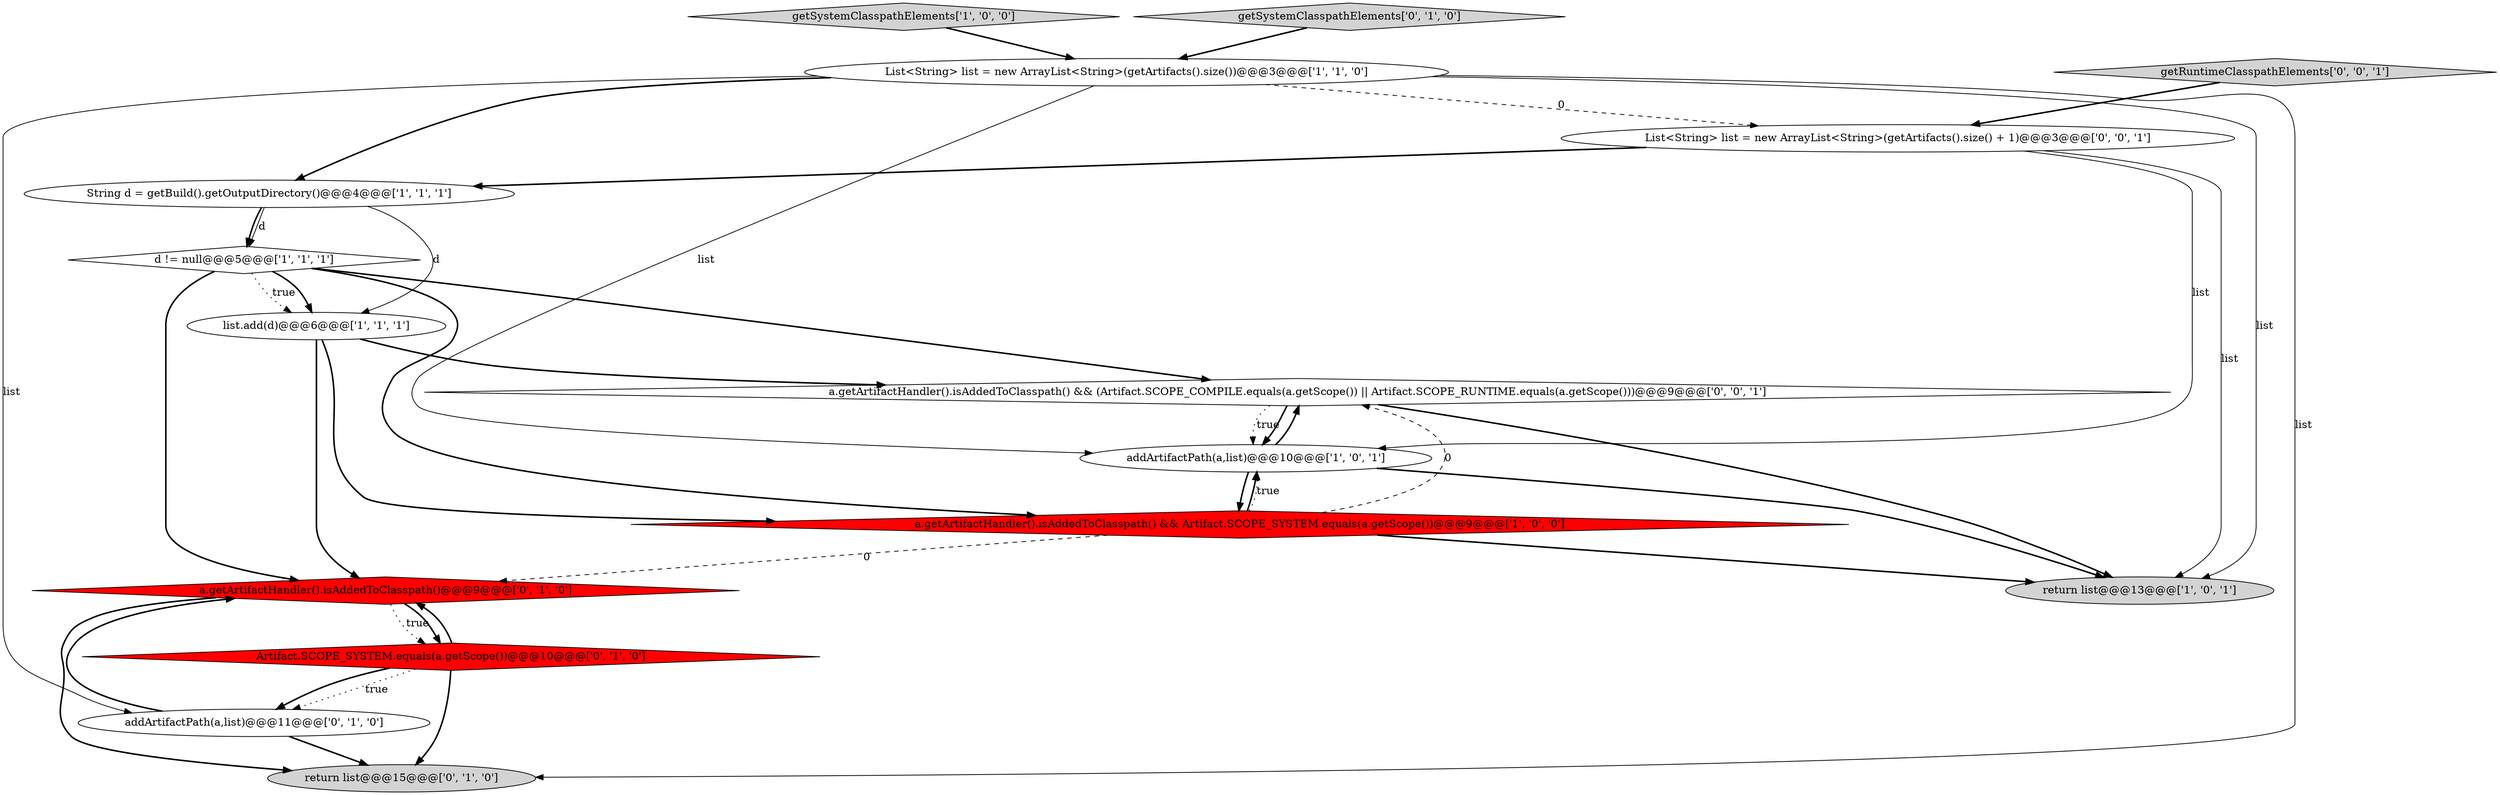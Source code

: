 digraph {
11 [style = filled, label = "a.getArtifactHandler().isAddedToClasspath()@@@9@@@['0', '1', '0']", fillcolor = red, shape = diamond image = "AAA1AAABBB2BBB"];
6 [style = filled, label = "String d = getBuild().getOutputDirectory()@@@4@@@['1', '1', '1']", fillcolor = white, shape = ellipse image = "AAA0AAABBB1BBB"];
14 [style = filled, label = "getRuntimeClasspathElements['0', '0', '1']", fillcolor = lightgray, shape = diamond image = "AAA0AAABBB3BBB"];
9 [style = filled, label = "addArtifactPath(a,list)@@@11@@@['0', '1', '0']", fillcolor = white, shape = ellipse image = "AAA0AAABBB2BBB"];
0 [style = filled, label = "getSystemClasspathElements['1', '0', '0']", fillcolor = lightgray, shape = diamond image = "AAA0AAABBB1BBB"];
13 [style = filled, label = "a.getArtifactHandler().isAddedToClasspath() && (Artifact.SCOPE_COMPILE.equals(a.getScope()) || Artifact.SCOPE_RUNTIME.equals(a.getScope()))@@@9@@@['0', '0', '1']", fillcolor = white, shape = diamond image = "AAA0AAABBB3BBB"];
8 [style = filled, label = "getSystemClasspathElements['0', '1', '0']", fillcolor = lightgray, shape = diamond image = "AAA0AAABBB2BBB"];
5 [style = filled, label = "addArtifactPath(a,list)@@@10@@@['1', '0', '1']", fillcolor = white, shape = ellipse image = "AAA0AAABBB1BBB"];
3 [style = filled, label = "List<String> list = new ArrayList<String>(getArtifacts().size())@@@3@@@['1', '1', '0']", fillcolor = white, shape = ellipse image = "AAA0AAABBB1BBB"];
7 [style = filled, label = "list.add(d)@@@6@@@['1', '1', '1']", fillcolor = white, shape = ellipse image = "AAA0AAABBB1BBB"];
1 [style = filled, label = "return list@@@13@@@['1', '0', '1']", fillcolor = lightgray, shape = ellipse image = "AAA0AAABBB1BBB"];
4 [style = filled, label = "d != null@@@5@@@['1', '1', '1']", fillcolor = white, shape = diamond image = "AAA0AAABBB1BBB"];
12 [style = filled, label = "Artifact.SCOPE_SYSTEM.equals(a.getScope())@@@10@@@['0', '1', '0']", fillcolor = red, shape = diamond image = "AAA1AAABBB2BBB"];
10 [style = filled, label = "return list@@@15@@@['0', '1', '0']", fillcolor = lightgray, shape = ellipse image = "AAA0AAABBB2BBB"];
15 [style = filled, label = "List<String> list = new ArrayList<String>(getArtifacts().size() + 1)@@@3@@@['0', '0', '1']", fillcolor = white, shape = ellipse image = "AAA0AAABBB3BBB"];
2 [style = filled, label = "a.getArtifactHandler().isAddedToClasspath() && Artifact.SCOPE_SYSTEM.equals(a.getScope())@@@9@@@['1', '0', '0']", fillcolor = red, shape = diamond image = "AAA1AAABBB1BBB"];
7->13 [style = bold, label=""];
0->3 [style = bold, label=""];
7->11 [style = bold, label=""];
9->11 [style = bold, label=""];
2->1 [style = bold, label=""];
3->5 [style = solid, label="list"];
4->13 [style = bold, label=""];
8->3 [style = bold, label=""];
12->11 [style = bold, label=""];
11->12 [style = dotted, label="true"];
4->7 [style = dotted, label="true"];
3->6 [style = bold, label=""];
13->5 [style = dotted, label="true"];
11->12 [style = bold, label=""];
15->6 [style = bold, label=""];
4->2 [style = bold, label=""];
9->10 [style = bold, label=""];
12->9 [style = bold, label=""];
4->7 [style = bold, label=""];
13->1 [style = bold, label=""];
6->4 [style = bold, label=""];
5->1 [style = bold, label=""];
5->2 [style = bold, label=""];
12->10 [style = bold, label=""];
3->1 [style = solid, label="list"];
3->10 [style = solid, label="list"];
11->10 [style = bold, label=""];
7->2 [style = bold, label=""];
2->13 [style = dashed, label="0"];
5->13 [style = bold, label=""];
13->5 [style = bold, label=""];
3->9 [style = solid, label="list"];
3->15 [style = dashed, label="0"];
2->11 [style = dashed, label="0"];
14->15 [style = bold, label=""];
15->1 [style = solid, label="list"];
2->5 [style = dotted, label="true"];
4->11 [style = bold, label=""];
6->4 [style = solid, label="d"];
12->9 [style = dotted, label="true"];
6->7 [style = solid, label="d"];
2->5 [style = bold, label=""];
15->5 [style = solid, label="list"];
}
